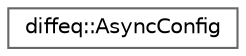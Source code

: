 digraph "Graphical Class Hierarchy"
{
 // LATEX_PDF_SIZE
  bgcolor="transparent";
  edge [fontname=Helvetica,fontsize=10,labelfontname=Helvetica,labelfontsize=10];
  node [fontname=Helvetica,fontsize=10,shape=box,height=0.2,width=0.4];
  rankdir="LR";
  Node0 [id="Node000000",label="diffeq::AsyncConfig",height=0.2,width=0.4,color="grey40", fillcolor="white", style="filled",URL="$structdiffeq_1_1_async_config.html",tooltip="Configuration for async execution."];
}
